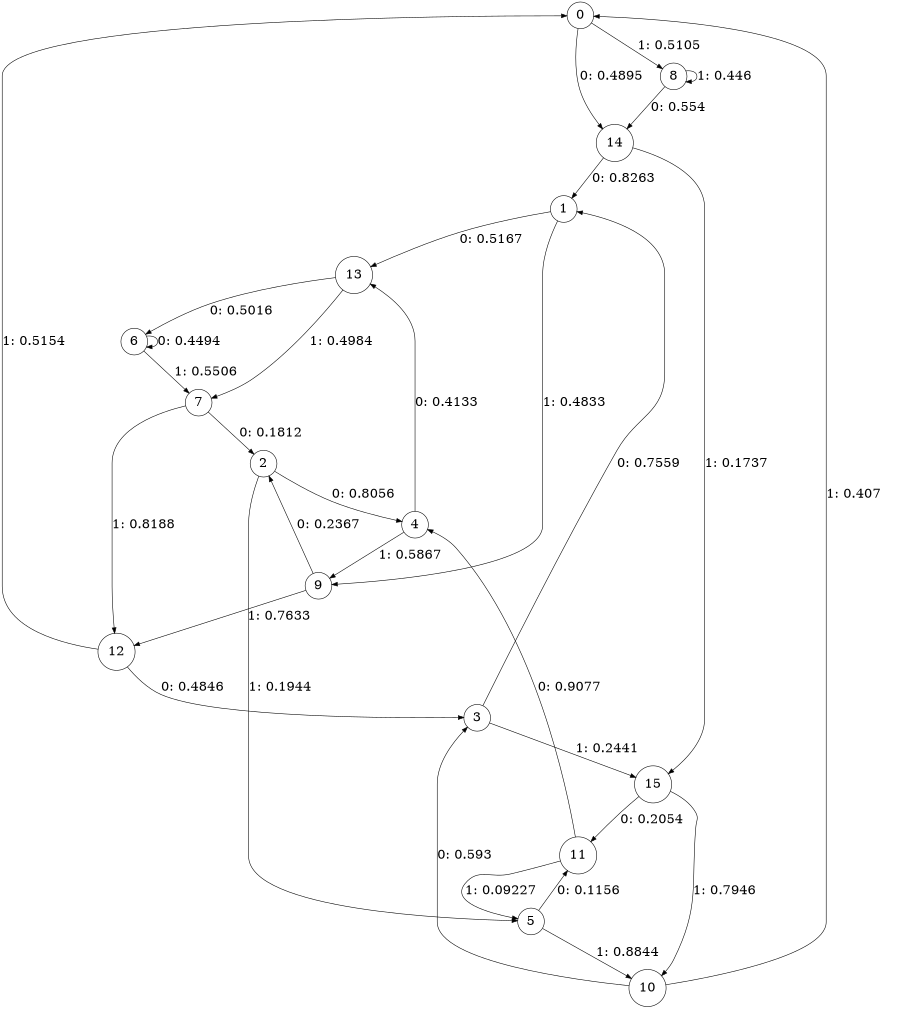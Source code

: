 digraph "ch21randomL4" {
size = "6,8.5";
ratio = "fill";
node [shape = circle];
node [fontsize = 24];
edge [fontsize = 24];
0 -> 14 [label = "0: 0.4895   "];
0 -> 8 [label = "1: 0.5105   "];
1 -> 13 [label = "0: 0.5167   "];
1 -> 9 [label = "1: 0.4833   "];
2 -> 4 [label = "0: 0.8056   "];
2 -> 5 [label = "1: 0.1944   "];
3 -> 1 [label = "0: 0.7559   "];
3 -> 15 [label = "1: 0.2441   "];
4 -> 13 [label = "0: 0.4133   "];
4 -> 9 [label = "1: 0.5867   "];
5 -> 11 [label = "0: 0.1156   "];
5 -> 10 [label = "1: 0.8844   "];
6 -> 6 [label = "0: 0.4494   "];
6 -> 7 [label = "1: 0.5506   "];
7 -> 2 [label = "0: 0.1812   "];
7 -> 12 [label = "1: 0.8188   "];
8 -> 14 [label = "0: 0.554    "];
8 -> 8 [label = "1: 0.446    "];
9 -> 2 [label = "0: 0.2367   "];
9 -> 12 [label = "1: 0.7633   "];
10 -> 3 [label = "0: 0.593    "];
10 -> 0 [label = "1: 0.407    "];
11 -> 4 [label = "0: 0.9077   "];
11 -> 5 [label = "1: 0.09227  "];
12 -> 3 [label = "0: 0.4846   "];
12 -> 0 [label = "1: 0.5154   "];
13 -> 6 [label = "0: 0.5016   "];
13 -> 7 [label = "1: 0.4984   "];
14 -> 1 [label = "0: 0.8263   "];
14 -> 15 [label = "1: 0.1737   "];
15 -> 11 [label = "0: 0.2054   "];
15 -> 10 [label = "1: 0.7946   "];
}